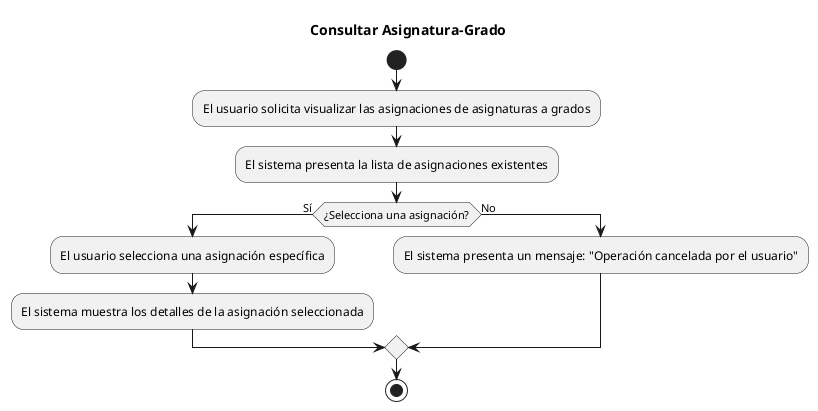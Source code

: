 @startuml

title Consultar Asignatura-Grado

start
:El usuario solicita visualizar las asignaciones de asignaturas a grados;
:El sistema presenta la lista de asignaciones existentes;
if (¿Selecciona una asignación?) then (Sí)
:El usuario selecciona una asignación específica;
:El sistema muestra los detalles de la asignación seleccionada;
else (No)
:El sistema presenta un mensaje: "Operación cancelada por el usuario";
endif
stop

@enduml